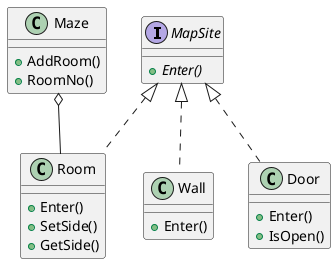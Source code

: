 @startuml
interface MapSite {
    {abstract} +Enter()
}

class Room {
    +Enter()
    +SetSide()
    +GetSide()
}

class Wall {
    +Enter()
}

class Door {
    +Enter()
    +IsOpen()
}

class Maze {
    +AddRoom()
    +RoomNo()
}

MapSite <|.. Room
MapSite <|.. Wall
MapSite <|.. Door
Maze o-- Room

@enduml